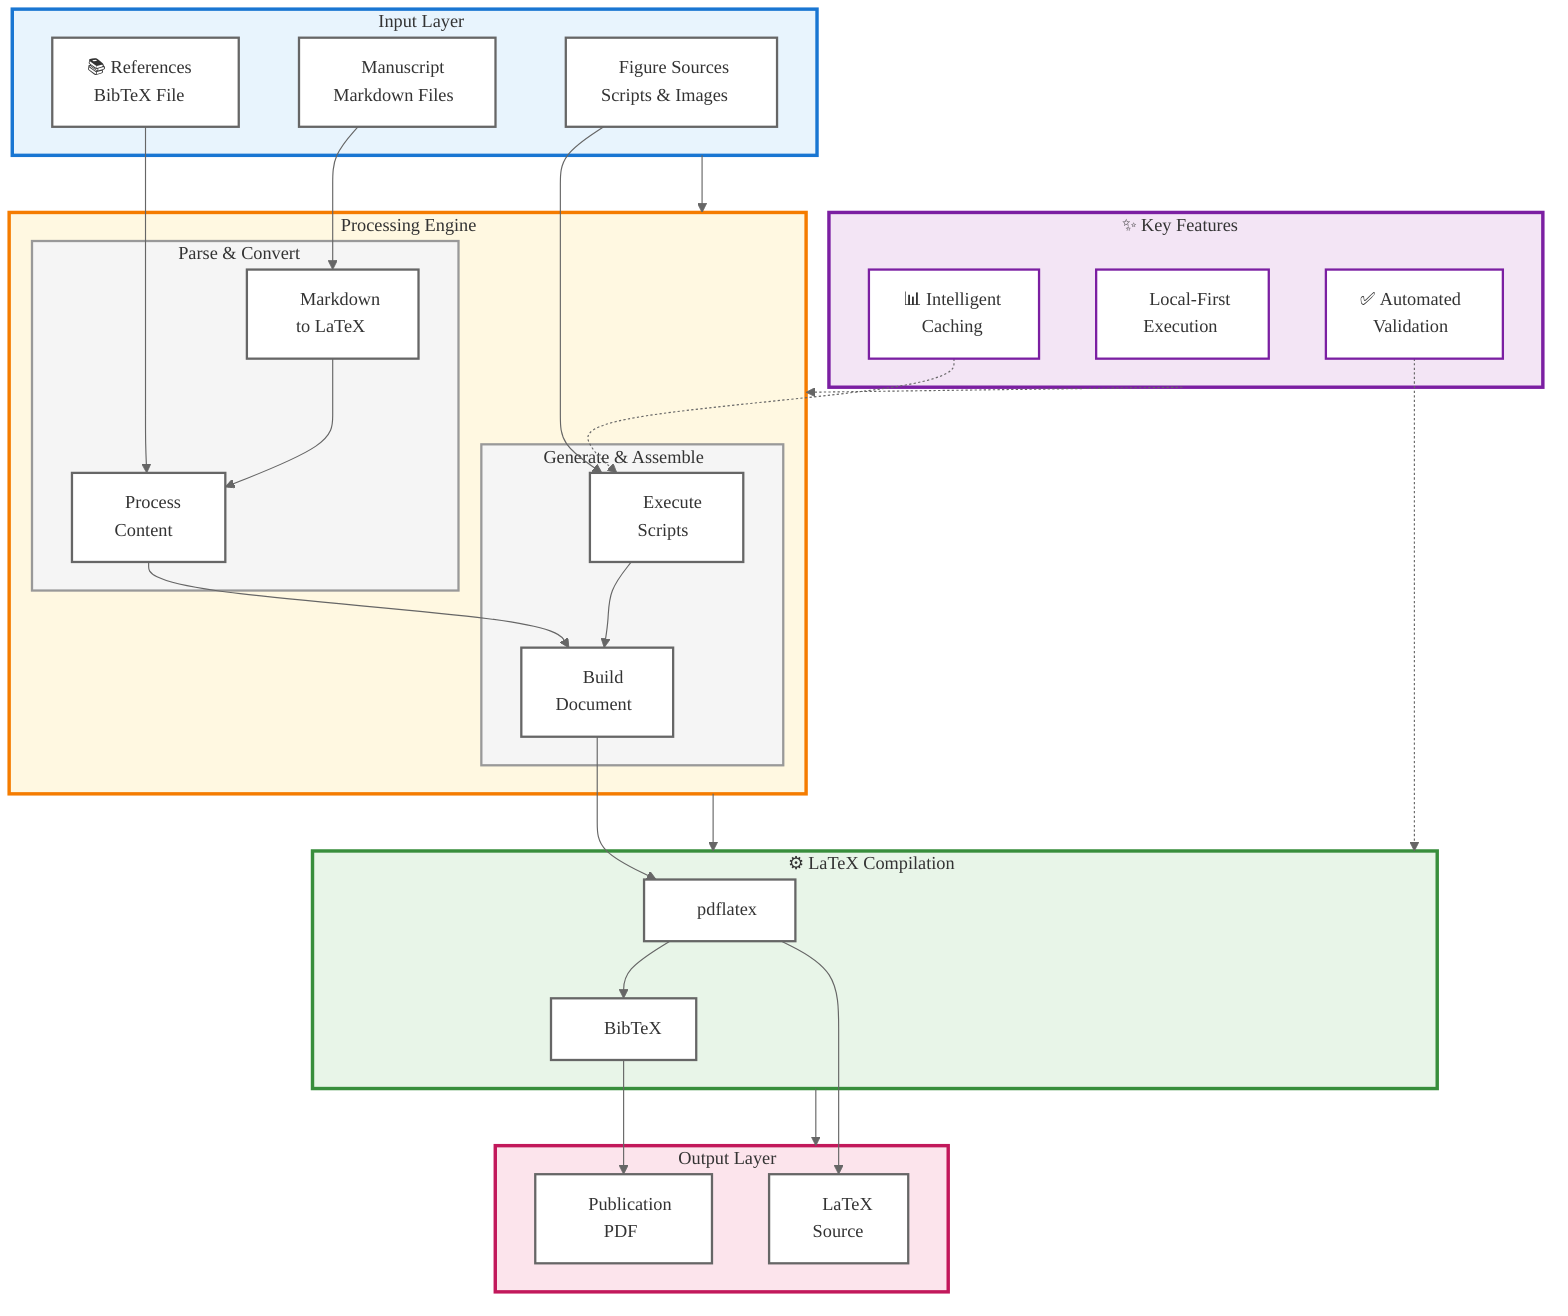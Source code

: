 ---
config:
  theme: base
  themeVariables:
    fontFamily: ''
    fontSize: 16px
    primaryColor: '#ffffff'
    primaryTextColor: '#333333'
    primaryBorderColor: '#cccccc'
    lineColor: '#666666'
    background: '#ffffff'
  layout: dagre
---
flowchart TD
 subgraph INPUT["📝 Input Layer"]
    direction LR
        A1["📄 Manuscript<br>Markdown Files"]
        A2["📚 References<br>BibTeX File"]
        A3["🎨 Figure Sources<br>Scripts &amp; Images"]
  end
 subgraph PARSE["Parse & Convert"]
    direction LR
        B1["📝 Markdown<br>to LaTeX"]
        B2["🎯 Process<br>Content"]
  end
 subgraph GEN["Generate & Assemble"]
    direction LR
        C1["🎨 Execute<br>Scripts"]
        C2["📐 Build<br>Document"]
  end
 subgraph PROCESS["🔄 Processing Engine"]
    direction TB
        PARSE
        GEN
  end
 subgraph COMPILE["⚙️ LaTeX Compilation"]
    direction LR
        D1["🔧 pdflatex"]
        D2["📖 BibTeX"]
  end
 subgraph OUTPUT["📄 Output Layer"]
    direction LR
        E1["📄 Publication<br>PDF"]
        E2["📝 LaTeX<br>Source"]
  end
 subgraph FEATURES["✨ Key Features"]
    direction TB
        F1["🚀 Local-First<br>Execution"]
        F2["📊 Intelligent<br>Caching"]
        F3["✅ Automated<br>Validation"]
  end
    INPUT --> PROCESS
    PROCESS --> COMPILE
    COMPILE --> OUTPUT
    A1 --> B1
    A2 --> B2
    A3 --> C1
    B1 --> B2
    B2 --> C2
    C1 --> C2
    C2 --> D1
    D1 --> D2 & E2
    D2 --> E1
    FEATURES -.-> PROCESS
    F2 -.-> C1
    F3 -.-> COMPILE
     A1:::componentBox
     A2:::componentBox
     A3:::componentBox
     B1:::componentBox
     B2:::componentBox
     C1:::componentBox
     C2:::componentBox
     PARSE:::stageBox
     GEN:::stageBox
     D1:::componentBox
     D2:::componentBox
     E1:::componentBox
     E2:::componentBox
     F1:::featureComponent
     F2:::featureComponent
     F3:::featureComponent
     INPUT:::inputBox
     PROCESS:::processBox
     COMPILE:::compileBox
     OUTPUT:::outputBox
     FEATURES:::featureBox
    classDef inputBox fill:#e8f4fd,stroke:#1976d2,stroke-width:3px,color:#333
    classDef processBox fill:#fff8e1,stroke:#f57c00,stroke-width:3px,color:#333
    classDef compileBox fill:#e8f5e8,stroke:#388e3c,stroke-width:3px,color:#333
    classDef outputBox fill:#fce4ec,stroke:#c2185b,stroke-width:3px,color:#333
    classDef featureBox fill:#f3e5f5,stroke:#7b1fa2,stroke-width:3px,color:#333
    classDef stageBox fill:#f5f5f5,stroke:#999999,stroke-width:2px,color:#333
    classDef componentBox fill:#ffffff,stroke:#666666,stroke-width:2px,color:#333
    classDef featureComponent fill:#ffffff,stroke:#7b1fa2,stroke-width:2px,color:#333